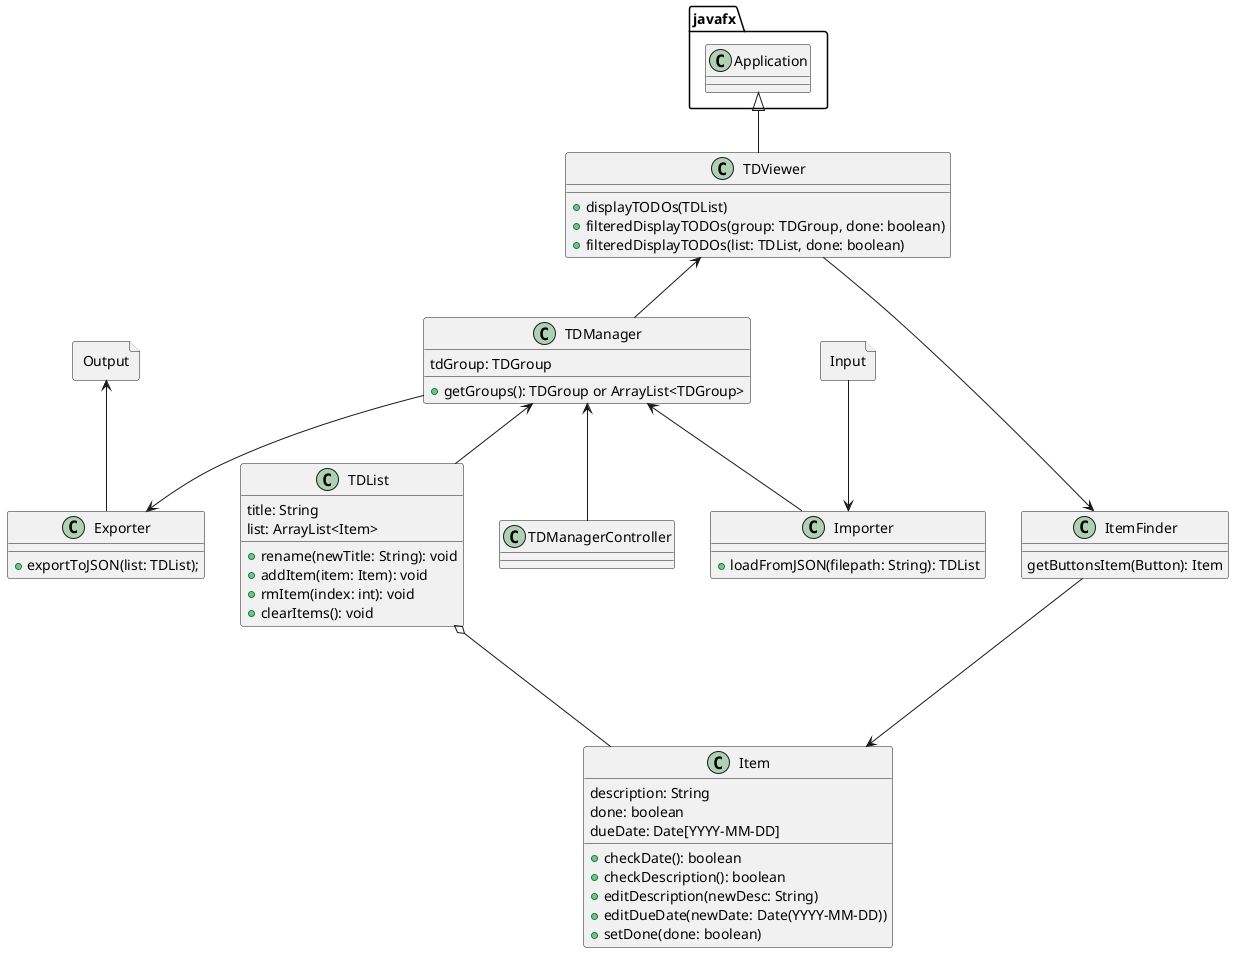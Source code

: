 @startuml
'https://plantuml.com/class-diagram

class TDManagerController {

}

class TDViewer {
    + displayTODOs(TDList)
    + filteredDisplayTODOs(group: TDGroup, done: boolean)
    + filteredDisplayTODOs(list: TDList, done: boolean)
}

class Exporter {
    + exportToJSON(list: TDList);
}

File Output {

}

File Input {

}

class ItemFinder {
    getButtonsItem(Button): Item
}

class Importer {
    + loadFromJSON(filepath: String): TDList
}

class TDManager {
    tdGroup: TDGroup

    + getGroups(): TDGroup or ArrayList<TDGroup>
}

class TDList {
    title: String
    list: ArrayList<Item>

    + rename(newTitle: String): void
    + addItem(item: Item): void
    + rmItem(index: int): void
    + clearItems(): void
}

class Item {
    description: String
    done: boolean
    dueDate: Date[YYYY-MM-DD]

    + checkDate(): boolean
    + checkDescription(): boolean
    + editDescription(newDesc: String)
    + editDueDate(newDate: Date(YYYY-MM-DD))
    + setDone(done: boolean)
}

javafx.Application <|-- TDViewer
TDManager <-- TDManagerController
TDList o-- Item
TDManager <-- TDList
TDViewer <-- TDManager
TDManager --> Exporter
TDManager <-- Importer
Output <-- Exporter
Input --> Importer
TDViewer ---> ItemFinder
ItemFinder ---> Item

@enduml